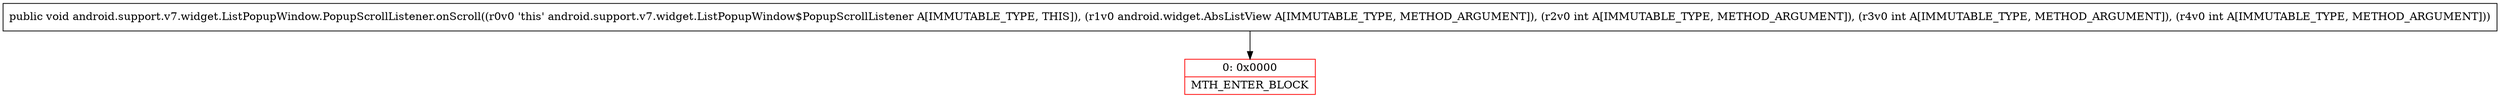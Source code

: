 digraph "CFG forandroid.support.v7.widget.ListPopupWindow.PopupScrollListener.onScroll(Landroid\/widget\/AbsListView;III)V" {
subgraph cluster_Region_1573572074 {
label = "R(0)";
node [shape=record,color=blue];
}
Node_0 [shape=record,color=red,label="{0\:\ 0x0000|MTH_ENTER_BLOCK\l}"];
MethodNode[shape=record,label="{public void android.support.v7.widget.ListPopupWindow.PopupScrollListener.onScroll((r0v0 'this' android.support.v7.widget.ListPopupWindow$PopupScrollListener A[IMMUTABLE_TYPE, THIS]), (r1v0 android.widget.AbsListView A[IMMUTABLE_TYPE, METHOD_ARGUMENT]), (r2v0 int A[IMMUTABLE_TYPE, METHOD_ARGUMENT]), (r3v0 int A[IMMUTABLE_TYPE, METHOD_ARGUMENT]), (r4v0 int A[IMMUTABLE_TYPE, METHOD_ARGUMENT])) }"];
MethodNode -> Node_0;
}

